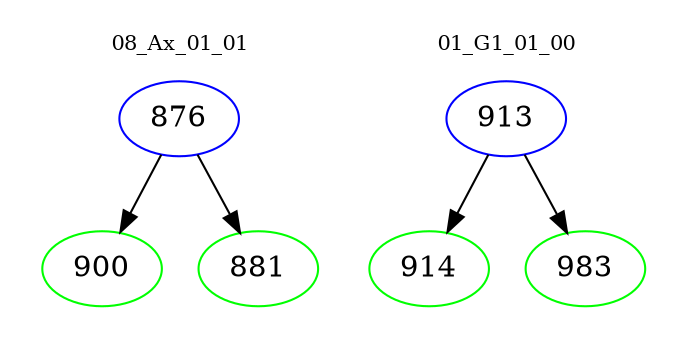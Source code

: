 digraph{
subgraph cluster_0 {
color = white
label = "08_Ax_01_01";
fontsize=10;
T0_876 [label="876", color="blue"]
T0_876 -> T0_900 [color="black"]
T0_900 [label="900", color="green"]
T0_876 -> T0_881 [color="black"]
T0_881 [label="881", color="green"]
}
subgraph cluster_1 {
color = white
label = "01_G1_01_00";
fontsize=10;
T1_913 [label="913", color="blue"]
T1_913 -> T1_914 [color="black"]
T1_914 [label="914", color="green"]
T1_913 -> T1_983 [color="black"]
T1_983 [label="983", color="green"]
}
}
